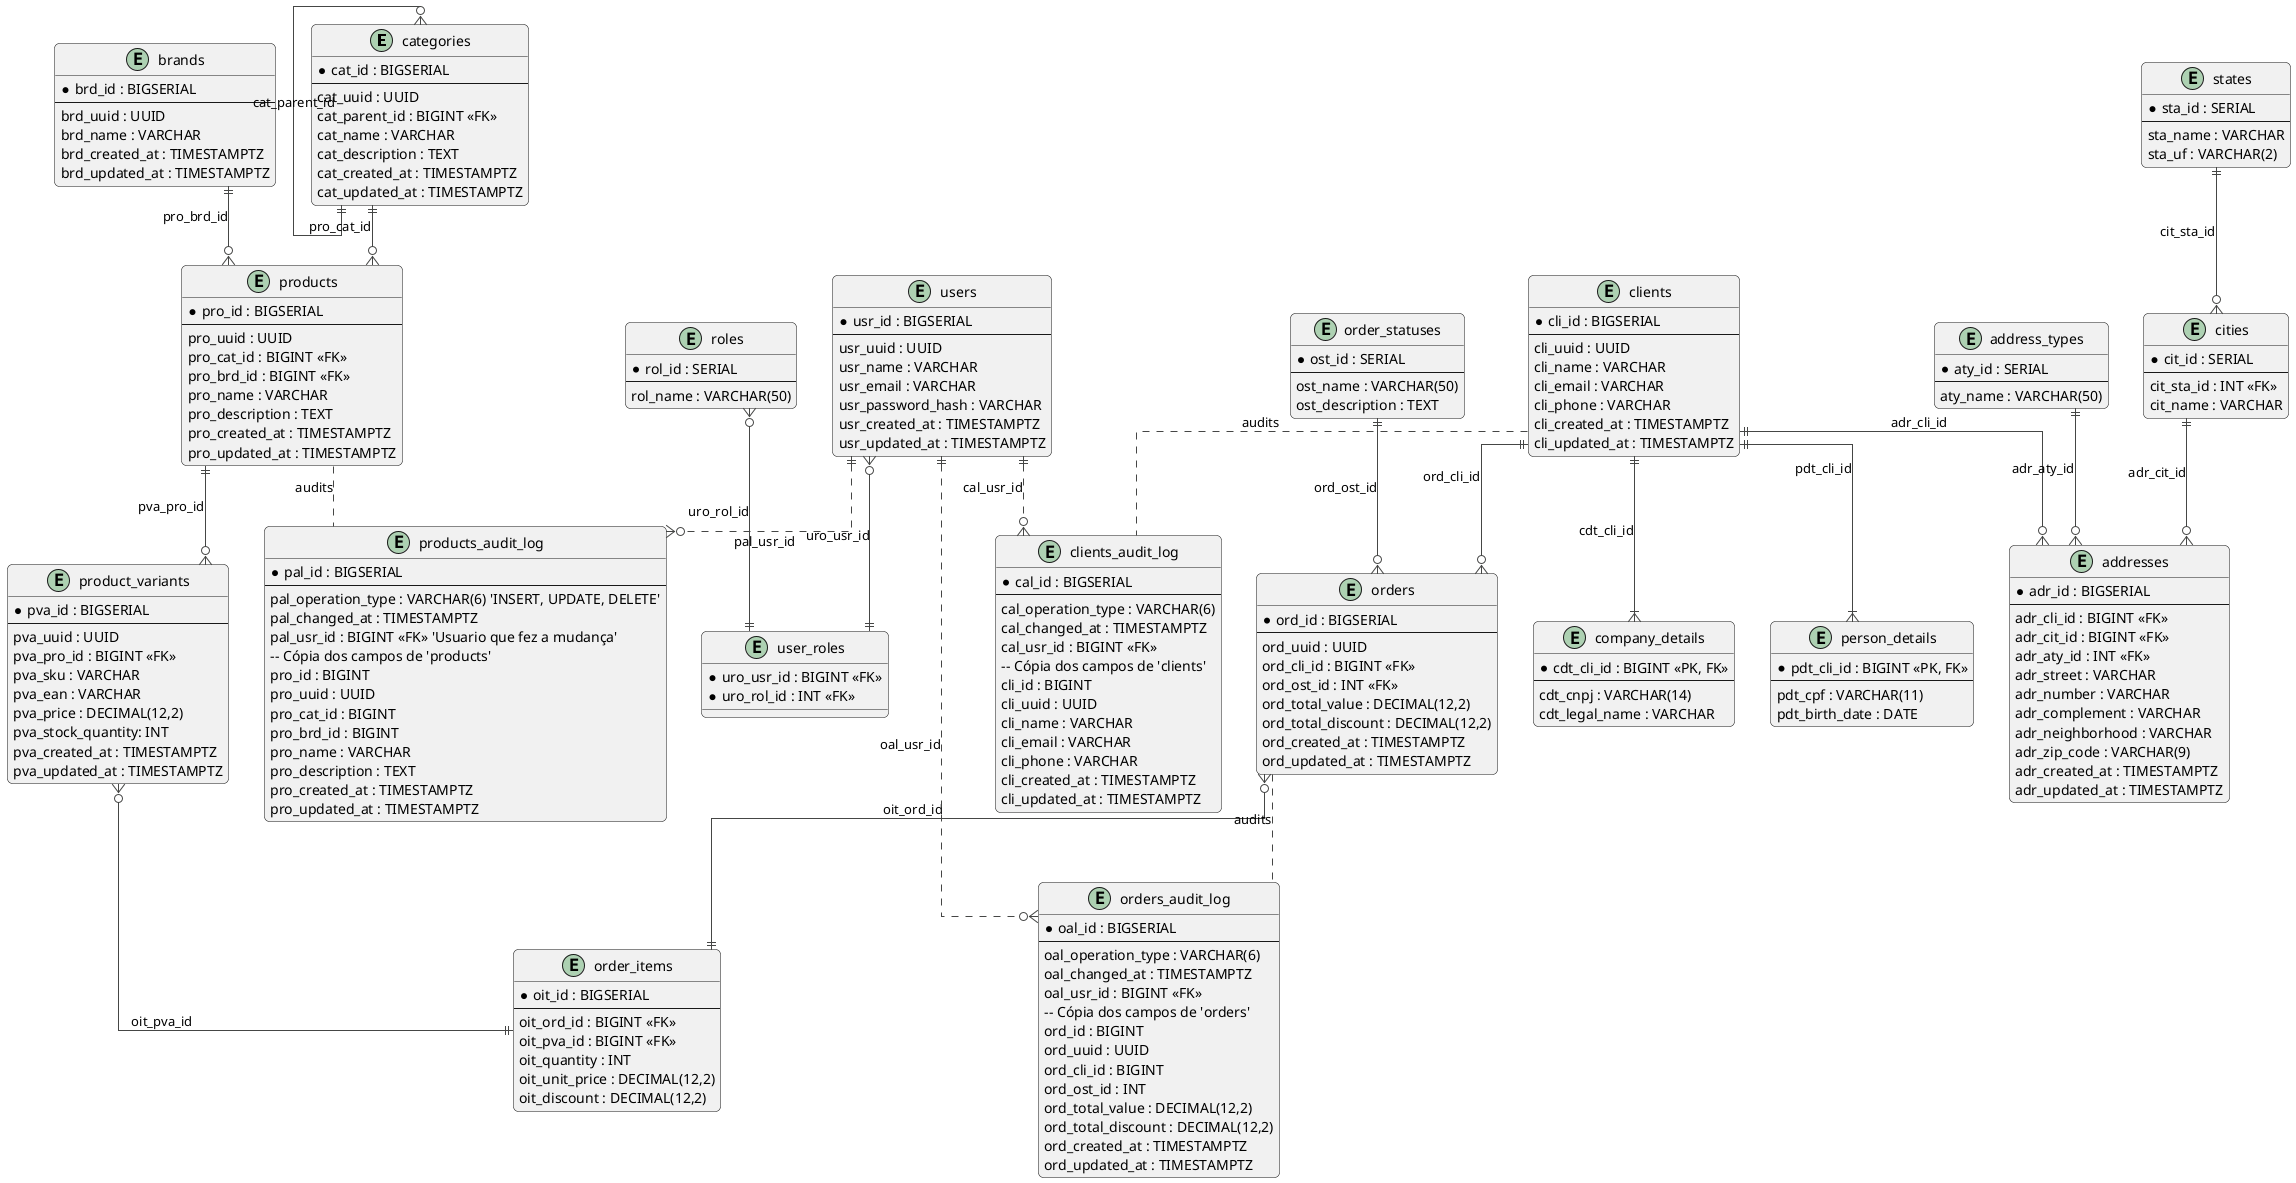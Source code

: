 @startuml schema-enterprise-model-v2-audited-compatible
!theme vibrant
skinparam linetype ortho
skinparam shadowing false
skinparam roundCorner 10

' -- ENTIDADES PRINCIPAIS --

' Grupo: Produto e Catalogo
entity categories {
  * cat_id : BIGSERIAL
  --
  cat_uuid : UUID
  cat_parent_id : BIGINT <<FK>>
  cat_name : VARCHAR
  cat_description : TEXT
  cat_created_at : TIMESTAMPTZ
  cat_updated_at : TIMESTAMPTZ
}
entity brands {
  * brd_id : BIGSERIAL
  --
  brd_uuid : UUID
  brd_name : VARCHAR
  brd_created_at : TIMESTAMPTZ
  brd_updated_at : TIMESTAMPTZ
}
entity products {
  * pro_id : BIGSERIAL
  --
  pro_uuid : UUID
  pro_cat_id : BIGINT <<FK>>
  pro_brd_id : BIGINT <<FK>>
  pro_name : VARCHAR
  pro_description : TEXT
  pro_created_at : TIMESTAMPTZ
  pro_updated_at : TIMESTAMPTZ
}
entity product_variants {
  * pva_id : BIGSERIAL
  --
  pva_uuid : UUID
  pva_pro_id : BIGINT <<FK>>
  pva_sku : VARCHAR
  pva_ean : VARCHAR
  pva_price : DECIMAL(12,2)
  pva_stock_quantity: INT
  pva_created_at : TIMESTAMPTZ
  pva_updated_at : TIMESTAMPTZ
}

' Grupo: Gestao de Clientes
entity clients {
  * cli_id : BIGSERIAL
  --
  cli_uuid : UUID
  cli_name : VARCHAR
  cli_email : VARCHAR
  cli_phone : VARCHAR
  cli_created_at : TIMESTAMPTZ
  cli_updated_at : TIMESTAMPTZ
}
entity person_details {
  * pdt_cli_id : BIGINT <<PK, FK>>
  --
  pdt_cpf : VARCHAR(11)
  pdt_birth_date : DATE
}
entity company_details {
  * cdt_cli_id : BIGINT <<PK, FK>>
  --
  cdt_cnpj : VARCHAR(14)
  cdt_legal_name : VARCHAR
}

' Grupo: Enderecos e Geografia
entity addresses {
  * adr_id : BIGSERIAL
  --
  adr_cli_id : BIGINT <<FK>>
  adr_cit_id : BIGINT <<FK>>
  adr_aty_id : INT <<FK>>
  adr_street : VARCHAR
  adr_number : VARCHAR
  adr_complement : VARCHAR
  adr_neighborhood : VARCHAR
  adr_zip_code : VARCHAR(9)
  adr_created_at : TIMESTAMPTZ
  adr_updated_at : TIMESTAMPTZ
}
entity cities {
  * cit_id : SERIAL
  --
  cit_sta_id : INT <<FK>>
  cit_name : VARCHAR
}
entity states {
  * sta_id : SERIAL
  --
  sta_name : VARCHAR
  sta_uf : VARCHAR(2)
}
entity address_types {
  * aty_id : SERIAL
  --
  aty_name : VARCHAR(50)
}

' Grupo: Pedidos e Entrega
entity orders {
  * ord_id : BIGSERIAL
  --
  ord_uuid : UUID
  ord_cli_id : BIGINT <<FK>>
  ord_ost_id : INT <<FK>>
  ord_total_value : DECIMAL(12,2)
  ord_total_discount : DECIMAL(12,2)
  ord_created_at : TIMESTAMPTZ
  ord_updated_at : TIMESTAMPTZ
}
entity order_items {
  * oit_id : BIGSERIAL
  --
  oit_ord_id : BIGINT <<FK>>
  oit_pva_id : BIGINT <<FK>>
  oit_quantity : INT
  oit_unit_price : DECIMAL(12,2)
  oit_discount : DECIMAL(12,2)
}
entity order_statuses {
  * ost_id : SERIAL
  --
  ost_name : VARCHAR(50)
  ost_description : TEXT
}

' Grupo: Seguranca e Acesso (RBAC)
entity users {
  * usr_id : BIGSERIAL
  --
  usr_uuid : UUID
  usr_name : VARCHAR
  usr_email : VARCHAR
  usr_password_hash : VARCHAR
  usr_created_at : TIMESTAMPTZ
  usr_updated_at : TIMESTAMPTZ
}
entity roles {
  * rol_id : SERIAL
  --
  rol_name : VARCHAR(50)
}
entity user_roles {
  * uro_usr_id : BIGINT <<FK>>
  * uro_rol_id : INT <<FK>>
}

' -- TABELAS DE AUDITORIA E HISTORICO --
entity products_audit_log {
  * pal_id : BIGSERIAL
  --
  pal_operation_type : VARCHAR(6) 'INSERT, UPDATE, DELETE'
  pal_changed_at : TIMESTAMPTZ
  pal_usr_id : BIGINT <<FK>> 'Usuario que fez a mudança'
  -- Cópia dos campos de 'products'
  pro_id : BIGINT
  pro_uuid : UUID
  pro_cat_id : BIGINT
  pro_brd_id : BIGINT
  pro_name : VARCHAR
  pro_description : TEXT
  pro_created_at : TIMESTAMPTZ
  pro_updated_at : TIMESTAMPTZ
}

entity clients_audit_log {
  * cal_id : BIGSERIAL
  --
  cal_operation_type : VARCHAR(6)
  cal_changed_at : TIMESTAMPTZ
  cal_usr_id : BIGINT <<FK>>
  -- Cópia dos campos de 'clients'
  cli_id : BIGINT
  cli_uuid : UUID
  cli_name : VARCHAR
  cli_email : VARCHAR
  cli_phone : VARCHAR
  cli_created_at : TIMESTAMPTZ
  cli_updated_at : TIMESTAMPTZ
}

entity orders_audit_log {
  * oal_id : BIGSERIAL
  --
  oal_operation_type : VARCHAR(6)
  oal_changed_at : TIMESTAMPTZ
  oal_usr_id : BIGINT <<FK>>
  -- Cópia dos campos de 'orders'
  ord_id : BIGINT
  ord_uuid : UUID
  ord_cli_id : BIGINT
  ord_ost_id : INT
  ord_total_value : DECIMAL(12,2)
  ord_total_discount : DECIMAL(12,2)
  ord_created_at : TIMESTAMPTZ
  ord_updated_at : TIMESTAMPTZ
}


' -- RELATIONSHIPS --
' Product Relationships
categories }o--|| categories : "cat_parent_id"
categories ||--o{ products : "pro_cat_id"
brands ||--o{ products : "pro_brd_id"
products ||--o{ product_variants : "pva_pro_id"

' Client & Address Relationships
clients ||--|{ person_details : "pdt_cli_id"
clients ||--|{ company_details : "cdt_cli_id"
clients ||--o{ addresses : "adr_cli_id"
cities ||--o{ addresses : "adr_cit_id"
states ||--o{ cities : "cit_sta_id"
address_types ||--o{ addresses : "adr_aty_id"

' Order Relationships
clients ||--o{ orders : "ord_cli_id"
orders }o--|| order_items : "oit_ord_id"
product_variants }o--|| order_items : "oit_pva_id"
order_statuses ||--o{ orders : "ord_ost_id"

' RBAC Relationships
users }o--|| user_roles : "uro_usr_id"
roles }o--|| user_roles : "uro_rol_id"

' Audit Relationships
' Relação conceitual (não é uma FK de SGBD)
products .. products_audit_log : "audits"
clients .. clients_audit_log : "audits"
orders .. orders_audit_log : "audits"
' Relação real via FK
users ||..o{ products_audit_log : "pal_usr_id"
users ||..o{ clients_audit_log : "cal_usr_id"
users ||..o{ orders_audit_log : "oal_usr_id"

@enduml